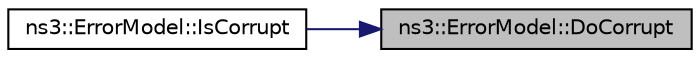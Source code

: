 digraph "ns3::ErrorModel::DoCorrupt"
{
 // LATEX_PDF_SIZE
  edge [fontname="Helvetica",fontsize="10",labelfontname="Helvetica",labelfontsize="10"];
  node [fontname="Helvetica",fontsize="10",shape=record];
  rankdir="RL";
  Node1 [label="ns3::ErrorModel::DoCorrupt",height=0.2,width=0.4,color="black", fillcolor="grey75", style="filled", fontcolor="black",tooltip="Corrupt a packet according to the specified model."];
  Node1 -> Node2 [dir="back",color="midnightblue",fontsize="10",style="solid",fontname="Helvetica"];
  Node2 [label="ns3::ErrorModel::IsCorrupt",height=0.2,width=0.4,color="black", fillcolor="white", style="filled",URL="$classns3_1_1_error_model.html#af75222d384e342b46d0aed09d5e3a3fd",tooltip="Note: Depending on the error model, this function may or may not alter the contents of the packet upo..."];
}
